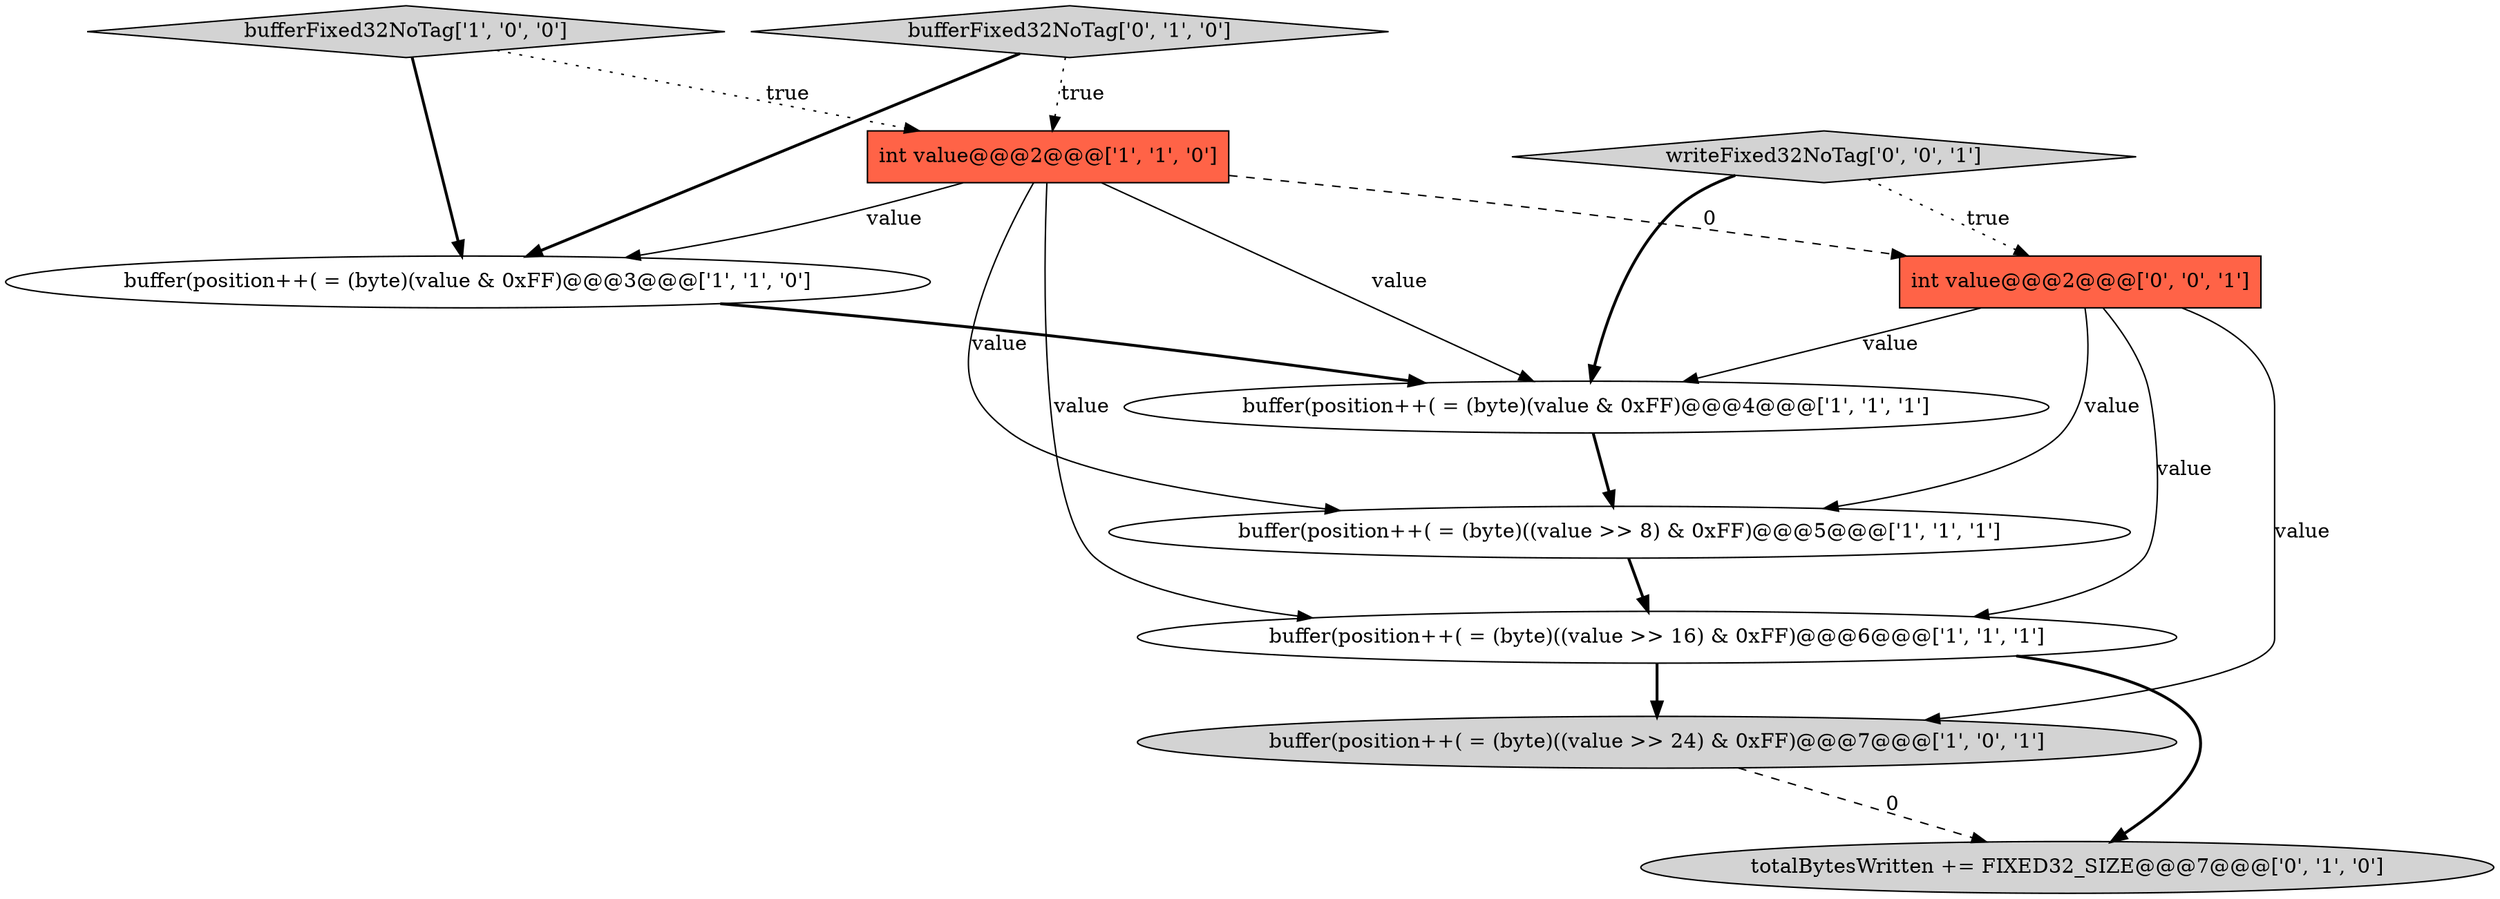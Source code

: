 digraph {
3 [style = filled, label = "buffer(position++( = (byte)((value >> 8) & 0xFF)@@@5@@@['1', '1', '1']", fillcolor = white, shape = ellipse image = "AAA0AAABBB1BBB"];
6 [style = filled, label = "bufferFixed32NoTag['1', '0', '0']", fillcolor = lightgray, shape = diamond image = "AAA0AAABBB1BBB"];
2 [style = filled, label = "buffer(position++( = (byte)(value & 0xFF)@@@3@@@['1', '1', '0']", fillcolor = white, shape = ellipse image = "AAA0AAABBB1BBB"];
7 [style = filled, label = "totalBytesWritten += FIXED32_SIZE@@@7@@@['0', '1', '0']", fillcolor = lightgray, shape = ellipse image = "AAA1AAABBB2BBB"];
4 [style = filled, label = "buffer(position++( = (byte)((value >> 24) & 0xFF)@@@7@@@['1', '0', '1']", fillcolor = lightgray, shape = ellipse image = "AAA0AAABBB1BBB"];
5 [style = filled, label = "int value@@@2@@@['1', '1', '0']", fillcolor = tomato, shape = box image = "AAA0AAABBB1BBB"];
10 [style = filled, label = "writeFixed32NoTag['0', '0', '1']", fillcolor = lightgray, shape = diamond image = "AAA0AAABBB3BBB"];
0 [style = filled, label = "buffer(position++( = (byte)(value & 0xFF)@@@4@@@['1', '1', '1']", fillcolor = white, shape = ellipse image = "AAA0AAABBB1BBB"];
9 [style = filled, label = "int value@@@2@@@['0', '0', '1']", fillcolor = tomato, shape = box image = "AAA0AAABBB3BBB"];
8 [style = filled, label = "bufferFixed32NoTag['0', '1', '0']", fillcolor = lightgray, shape = diamond image = "AAA0AAABBB2BBB"];
1 [style = filled, label = "buffer(position++( = (byte)((value >> 16) & 0xFF)@@@6@@@['1', '1', '1']", fillcolor = white, shape = ellipse image = "AAA0AAABBB1BBB"];
5->2 [style = solid, label="value"];
9->3 [style = solid, label="value"];
4->7 [style = dashed, label="0"];
9->4 [style = solid, label="value"];
0->3 [style = bold, label=""];
5->9 [style = dashed, label="0"];
3->1 [style = bold, label=""];
6->2 [style = bold, label=""];
9->1 [style = solid, label="value"];
5->3 [style = solid, label="value"];
6->5 [style = dotted, label="true"];
8->2 [style = bold, label=""];
5->1 [style = solid, label="value"];
5->0 [style = solid, label="value"];
1->4 [style = bold, label=""];
8->5 [style = dotted, label="true"];
2->0 [style = bold, label=""];
1->7 [style = bold, label=""];
9->0 [style = solid, label="value"];
10->9 [style = dotted, label="true"];
10->0 [style = bold, label=""];
}
